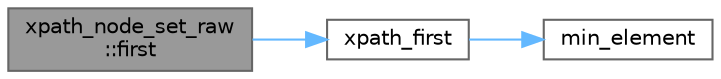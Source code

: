 digraph "xpath_node_set_raw::first"
{
 // INTERACTIVE_SVG=YES
 // LATEX_PDF_SIZE
  bgcolor="transparent";
  edge [fontname=Helvetica,fontsize=10,labelfontname=Helvetica,labelfontsize=10];
  node [fontname=Helvetica,fontsize=10,shape=box,height=0.2,width=0.4];
  rankdir="LR";
  Node1 [id="Node000001",label="xpath_node_set_raw\l::first",height=0.2,width=0.4,color="gray40", fillcolor="grey60", style="filled", fontcolor="black",tooltip=" "];
  Node1 -> Node2 [id="edge1_Node000001_Node000002",color="steelblue1",style="solid",tooltip=" "];
  Node2 [id="Node000002",label="xpath_first",height=0.2,width=0.4,color="grey40", fillcolor="white", style="filled",URL="$db/d20/pugixml_8cpp.html#aca111b93f54ac52bd9a932ffda372368",tooltip=" "];
  Node2 -> Node3 [id="edge2_Node000002_Node000003",color="steelblue1",style="solid",tooltip=" "];
  Node3 [id="Node000003",label="min_element",height=0.2,width=0.4,color="grey40", fillcolor="white", style="filled",URL="$db/d20/pugixml_8cpp.html#a37eb89acc08a977a8f07c737048f1082",tooltip=" "];
}
